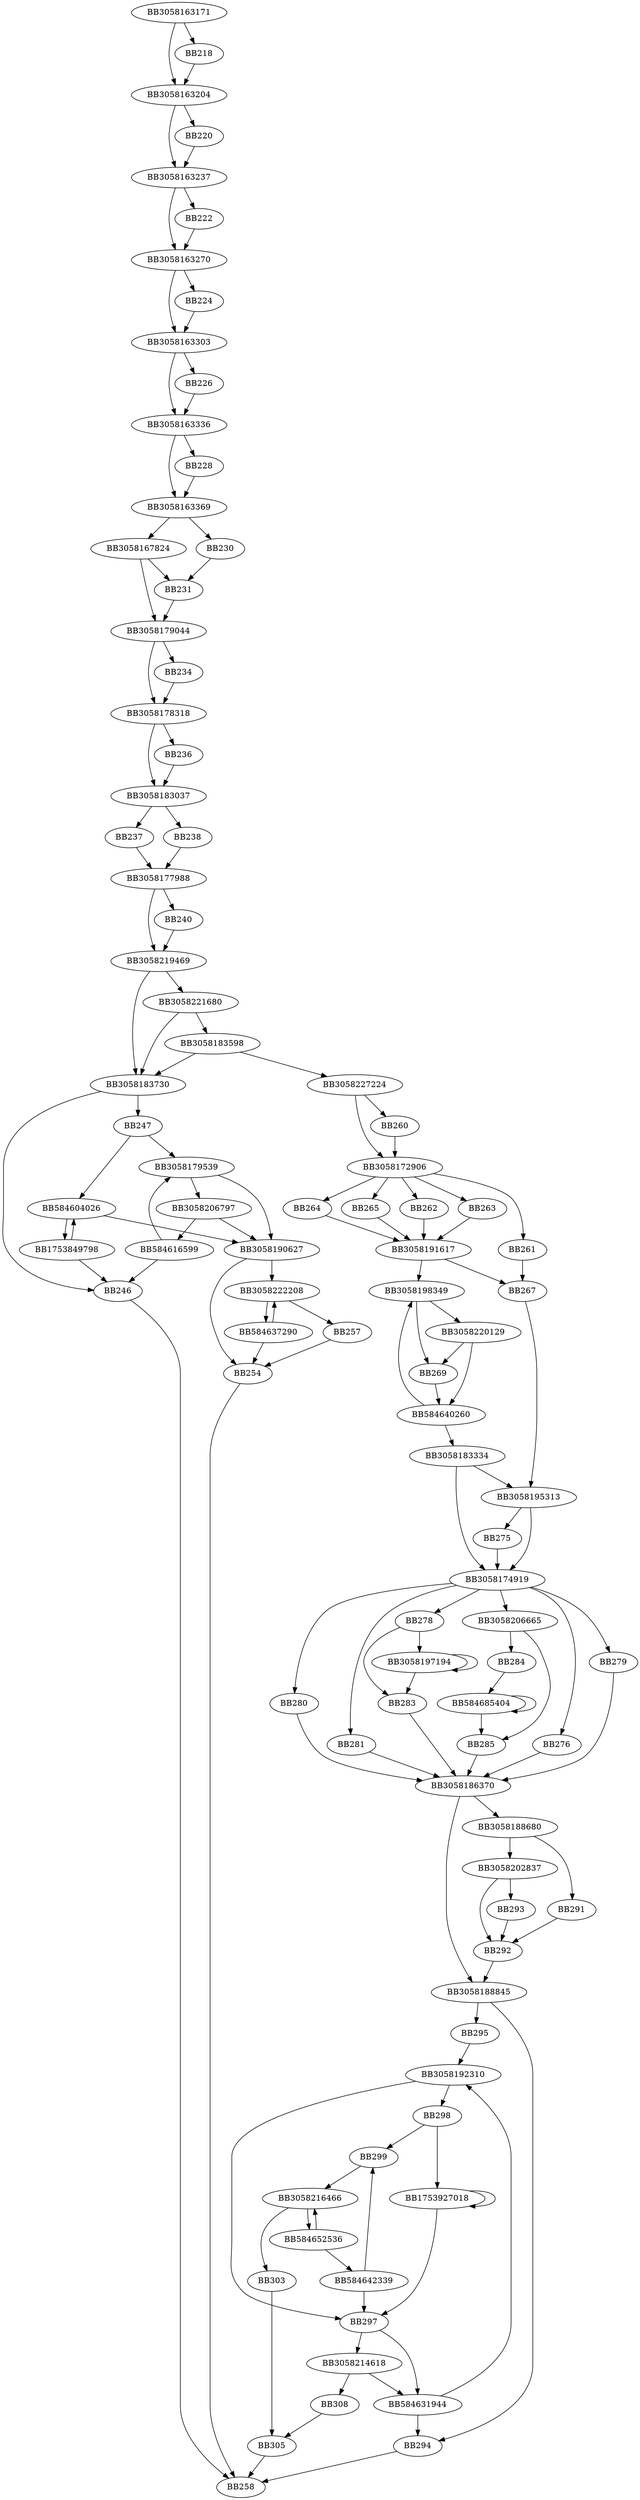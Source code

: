 digraph G{
	BB3058163171->BB3058163204;
	BB3058163171->BB218;
	BB218->BB3058163204;
	BB3058163204->BB3058163237;
	BB3058163204->BB220;
	BB220->BB3058163237;
	BB3058163237->BB3058163270;
	BB3058163237->BB222;
	BB222->BB3058163270;
	BB3058163270->BB3058163303;
	BB3058163270->BB224;
	BB224->BB3058163303;
	BB3058163303->BB3058163336;
	BB3058163303->BB226;
	BB226->BB3058163336;
	BB3058163336->BB3058163369;
	BB3058163336->BB228;
	BB228->BB3058163369;
	BB3058163369->BB3058167824;
	BB3058163369->BB230;
	BB230->BB231;
	BB3058167824->BB3058179044;
	BB3058167824->BB231;
	BB231->BB3058179044;
	BB3058179044->BB3058178318;
	BB3058179044->BB234;
	BB234->BB3058178318;
	BB3058178318->BB3058183037;
	BB3058178318->BB236;
	BB236->BB3058183037;
	BB3058183037->BB237;
	BB3058183037->BB238;
	BB237->BB3058177988;
	BB238->BB3058177988;
	BB3058177988->BB240;
	BB3058177988->BB3058219469;
	BB240->BB3058219469;
	BB3058219469->BB3058183730;
	BB3058219469->BB3058221680;
	BB3058221680->BB3058183730;
	BB3058221680->BB3058183598;
	BB3058183598->BB3058183730;
	BB3058183598->BB3058227224;
	BB3058183730->BB246;
	BB3058183730->BB247;
	BB247->BB3058179539;
	BB247->BB584604026;
	BB3058179539->BB3058206797;
	BB3058179539->BB3058190627;
	BB3058206797->BB584616599;
	BB3058206797->BB3058190627;
	BB584616599->BB3058179539;
	BB584616599->BB246;
	BB584604026->BB1753849798;
	BB584604026->BB3058190627;
	BB1753849798->BB584604026;
	BB1753849798->BB246;
	BB3058190627->BB254;
	BB3058190627->BB3058222208;
	BB3058222208->BB584637290;
	BB3058222208->BB257;
	BB257->BB254;
	BB584637290->BB3058222208;
	BB584637290->BB254;
	BB246->BB258;
	BB254->BB258;
	BB3058227224->BB3058172906;
	BB3058227224->BB260;
	BB260->BB3058172906;
	BB3058172906->BB261;
	BB3058172906->BB262;
	BB3058172906->BB263;
	BB3058172906->BB264;
	BB3058172906->BB265;
	BB262->BB3058191617;
	BB263->BB3058191617;
	BB264->BB3058191617;
	BB265->BB3058191617;
	BB261->BB267;
	BB3058191617->BB3058198349;
	BB3058191617->BB267;
	BB3058198349->BB269;
	BB3058198349->BB3058220129;
	BB3058220129->BB269;
	BB3058220129->BB584640260;
	BB269->BB584640260;
	BB584640260->BB3058198349;
	BB584640260->BB3058183334;
	BB267->BB3058195313;
	BB3058183334->BB3058195313;
	BB3058183334->BB3058174919;
	BB3058195313->BB3058174919;
	BB3058195313->BB275;
	BB275->BB3058174919;
	BB3058174919->BB276;
	BB3058174919->BB3058206665;
	BB3058174919->BB278;
	BB3058174919->BB279;
	BB3058174919->BB280;
	BB3058174919->BB281;
	BB278->BB3058197194;
	BB278->BB283;
	BB3058206665->BB284;
	BB3058206665->BB285;
	BB284->BB584685404;
	BB584685404->BB584685404;
	BB584685404->BB285;
	BB285->BB3058186370;
	BB3058197194->BB3058197194;
	BB3058197194->BB283;
	BB283->BB3058186370;
	BB279->BB3058186370;
	BB280->BB3058186370;
	BB281->BB3058186370;
	BB276->BB3058186370;
	BB3058186370->BB3058188845;
	BB3058186370->BB3058188680;
	BB3058188680->BB3058202837;
	BB3058188680->BB291;
	BB291->BB292;
	BB3058202837->BB293;
	BB3058202837->BB292;
	BB293->BB292;
	BB292->BB3058188845;
	BB3058188845->BB294;
	BB3058188845->BB295;
	BB295->BB3058192310;
	BB3058192310->BB297;
	BB3058192310->BB298;
	BB298->BB299;
	BB298->BB1753927018;
	BB299->BB3058216466;
	BB3058216466->BB584652536;
	BB3058216466->BB303;
	BB584652536->BB3058216466;
	BB584652536->BB584642339;
	BB584642339->BB299;
	BB584642339->BB297;
	BB1753927018->BB1753927018;
	BB1753927018->BB297;
	BB303->BB305;
	BB297->BB3058214618;
	BB297->BB584631944;
	BB3058214618->BB584631944;
	BB3058214618->BB308;
	BB308->BB305;
	BB584631944->BB3058192310;
	BB584631944->BB294;
	BB294->BB258;
	BB305->BB258;
}
